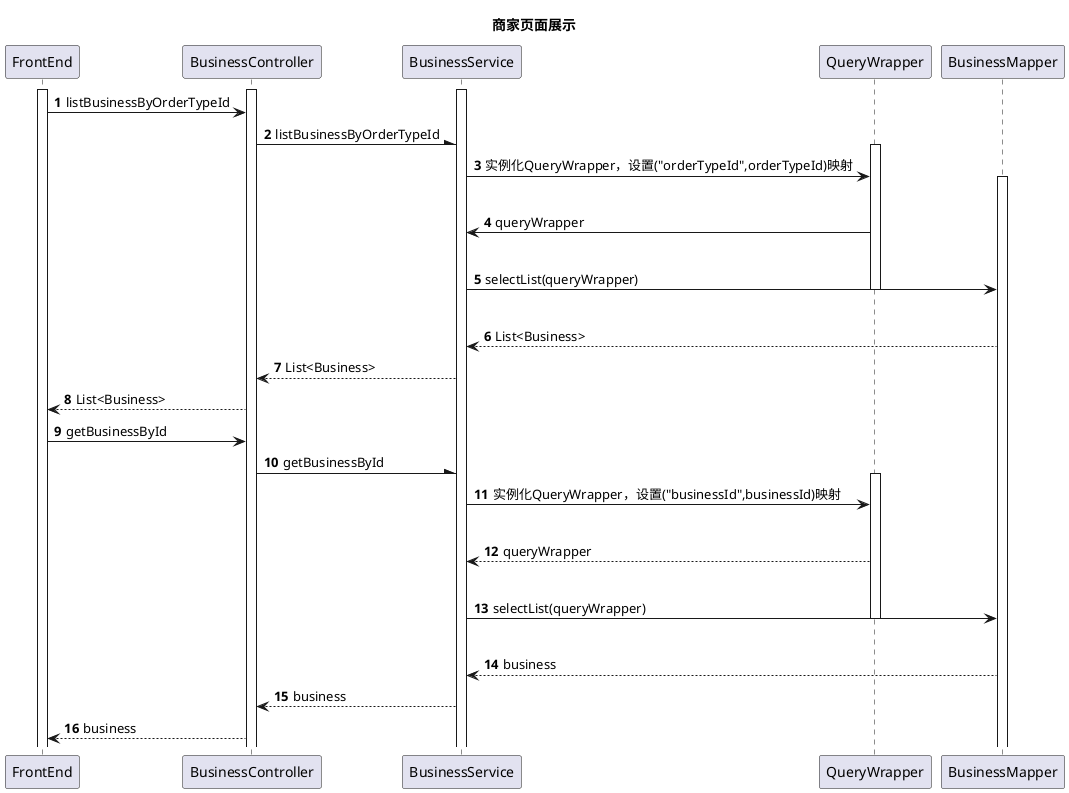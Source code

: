 @startuml
'https://plantuml.com/sequence-diagram
title 商家页面展示
autonumber
activate FrontEnd
activate BusinessController

activate BusinessService


FrontEnd->BusinessController: listBusinessByOrderTypeId
BusinessController-\BusinessService:listBusinessByOrderTypeId


activate QueryWrapper
BusinessService->QueryWrapper:实例化QueryWrapper，设置("orderTypeId",orderTypeId)映射
|||
activate BusinessMapper
QueryWrapper->BusinessService :queryWrapper
|||
BusinessService->BusinessMapper:selectList(queryWrapper)
deactivate QueryWrapper
|||
BusinessMapper-->BusinessService:List<Business>

BusinessService-->BusinessController:List<Business>
BusinessController-->FrontEnd:List<Business>
FrontEnd->BusinessController:getBusinessById
BusinessController-\BusinessService:getBusinessById

activate QueryWrapper
BusinessService->QueryWrapper:实例化QueryWrapper，设置("businessId",businessId)映射
|||
QueryWrapper-->BusinessService:queryWrapper
|||
BusinessService->BusinessMapper:selectList(queryWrapper)
deactivate QueryWrapper
|||
BusinessMapper-->BusinessService:business
BusinessService-->BusinessController:business
BusinessController-->FrontEnd:business
@enduml
